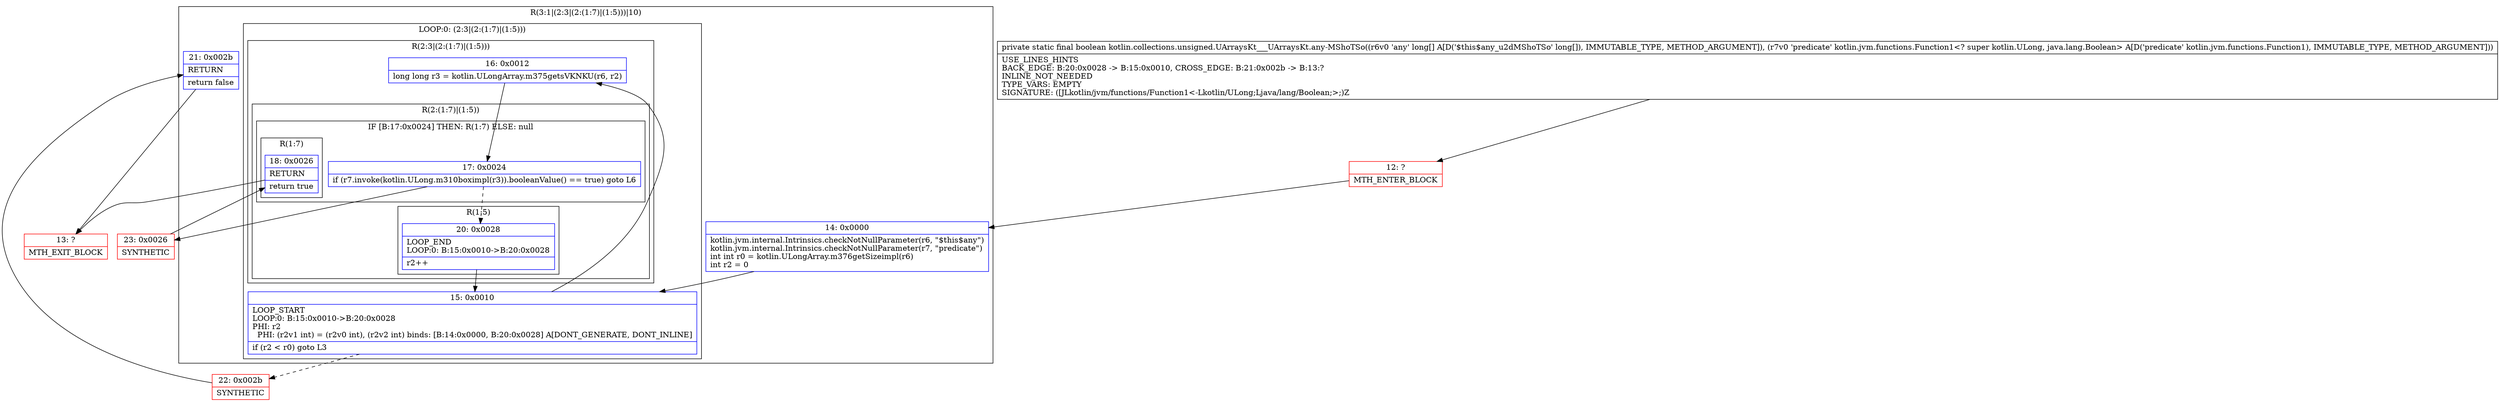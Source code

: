 digraph "CFG forkotlin.collections.unsigned.UArraysKt___UArraysKt.any\-MShoTSo([JLkotlin\/jvm\/functions\/Function1;)Z" {
subgraph cluster_Region_316672268 {
label = "R(3:1|(2:3|(2:(1:7)|(1:5)))|10)";
node [shape=record,color=blue];
Node_14 [shape=record,label="{14\:\ 0x0000|kotlin.jvm.internal.Intrinsics.checkNotNullParameter(r6, \"$this$any\")\lkotlin.jvm.internal.Intrinsics.checkNotNullParameter(r7, \"predicate\")\lint int r0 = kotlin.ULongArray.m376getSizeimpl(r6)\lint r2 = 0\l}"];
subgraph cluster_LoopRegion_687363635 {
label = "LOOP:0: (2:3|(2:(1:7)|(1:5)))";
node [shape=record,color=blue];
Node_15 [shape=record,label="{15\:\ 0x0010|LOOP_START\lLOOP:0: B:15:0x0010\-\>B:20:0x0028\lPHI: r2 \l  PHI: (r2v1 int) = (r2v0 int), (r2v2 int) binds: [B:14:0x0000, B:20:0x0028] A[DONT_GENERATE, DONT_INLINE]\l|if (r2 \< r0) goto L3\l}"];
subgraph cluster_Region_93171142 {
label = "R(2:3|(2:(1:7)|(1:5)))";
node [shape=record,color=blue];
Node_16 [shape=record,label="{16\:\ 0x0012|long long r3 = kotlin.ULongArray.m375getsVKNKU(r6, r2)\l}"];
subgraph cluster_Region_306843574 {
label = "R(2:(1:7)|(1:5))";
node [shape=record,color=blue];
subgraph cluster_IfRegion_389512210 {
label = "IF [B:17:0x0024] THEN: R(1:7) ELSE: null";
node [shape=record,color=blue];
Node_17 [shape=record,label="{17\:\ 0x0024|if (r7.invoke(kotlin.ULong.m310boximpl(r3)).booleanValue() == true) goto L6\l}"];
subgraph cluster_Region_1180493548 {
label = "R(1:7)";
node [shape=record,color=blue];
Node_18 [shape=record,label="{18\:\ 0x0026|RETURN\l|return true\l}"];
}
}
subgraph cluster_Region_201399338 {
label = "R(1:5)";
node [shape=record,color=blue];
Node_20 [shape=record,label="{20\:\ 0x0028|LOOP_END\lLOOP:0: B:15:0x0010\-\>B:20:0x0028\l|r2++\l}"];
}
}
}
}
Node_21 [shape=record,label="{21\:\ 0x002b|RETURN\l|return false\l}"];
}
Node_12 [shape=record,color=red,label="{12\:\ ?|MTH_ENTER_BLOCK\l}"];
Node_23 [shape=record,color=red,label="{23\:\ 0x0026|SYNTHETIC\l}"];
Node_13 [shape=record,color=red,label="{13\:\ ?|MTH_EXIT_BLOCK\l}"];
Node_22 [shape=record,color=red,label="{22\:\ 0x002b|SYNTHETIC\l}"];
MethodNode[shape=record,label="{private static final boolean kotlin.collections.unsigned.UArraysKt___UArraysKt.any\-MShoTSo((r6v0 'any' long[] A[D('$this$any_u2dMShoTSo' long[]), IMMUTABLE_TYPE, METHOD_ARGUMENT]), (r7v0 'predicate' kotlin.jvm.functions.Function1\<? super kotlin.ULong, java.lang.Boolean\> A[D('predicate' kotlin.jvm.functions.Function1), IMMUTABLE_TYPE, METHOD_ARGUMENT]))  | USE_LINES_HINTS\lBACK_EDGE: B:20:0x0028 \-\> B:15:0x0010, CROSS_EDGE: B:21:0x002b \-\> B:13:?\lINLINE_NOT_NEEDED\lTYPE_VARS: EMPTY\lSIGNATURE: ([JLkotlin\/jvm\/functions\/Function1\<\-Lkotlin\/ULong;Ljava\/lang\/Boolean;\>;)Z\l}"];
MethodNode -> Node_12;Node_14 -> Node_15;
Node_15 -> Node_16;
Node_15 -> Node_22[style=dashed];
Node_16 -> Node_17;
Node_17 -> Node_20[style=dashed];
Node_17 -> Node_23;
Node_18 -> Node_13;
Node_20 -> Node_15;
Node_21 -> Node_13;
Node_12 -> Node_14;
Node_23 -> Node_18;
Node_22 -> Node_21;
}

